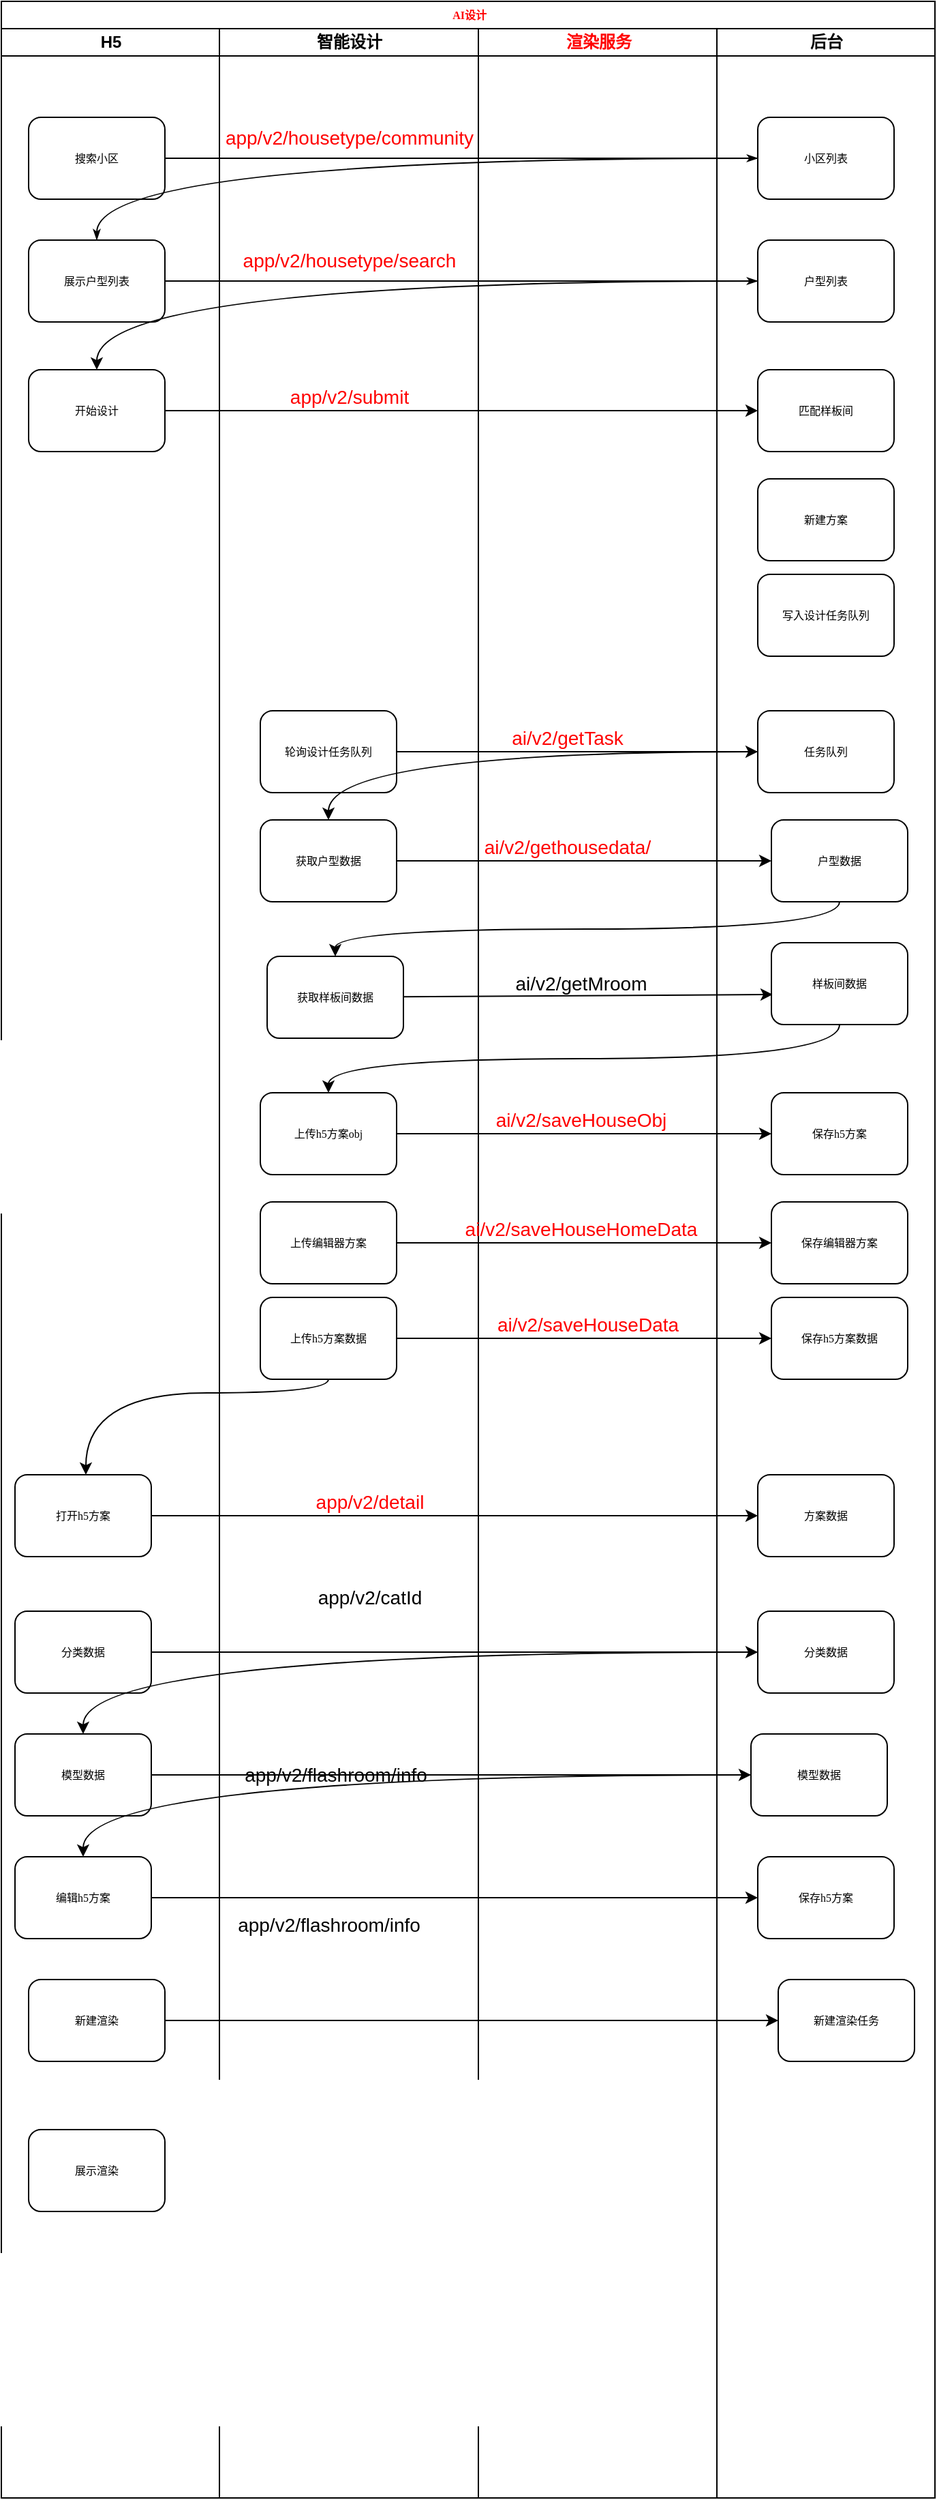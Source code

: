 <mxfile version="15.5.9" type="github">
  <diagram name="Page-1" id="74e2e168-ea6b-b213-b513-2b3c1d86103e">
    <mxGraphModel dx="1422" dy="762" grid="1" gridSize="10" guides="1" tooltips="1" connect="1" arrows="1" fold="1" page="1" pageScale="1" pageWidth="1100" pageHeight="850" background="none" math="0" shadow="0">
      <root>
        <mxCell id="0" />
        <mxCell id="1" parent="0" />
        <mxCell id="77e6c97f196da883-1" value="AI设计" style="swimlane;html=1;childLayout=stackLayout;startSize=20;rounded=0;shadow=0;labelBackgroundColor=none;strokeWidth=1;fontFamily=Verdana;fontSize=8;align=center;fontColor=#FF0000;" parent="1" vertex="1">
          <mxGeometry x="70" y="90" width="685" height="1830" as="geometry" />
        </mxCell>
        <mxCell id="77e6c97f196da883-2" value="H5" style="swimlane;html=1;startSize=20;" parent="77e6c97f196da883-1" vertex="1">
          <mxGeometry y="20" width="160" height="1810" as="geometry" />
        </mxCell>
        <mxCell id="77e6c97f196da883-8" value="搜索小区" style="rounded=1;whiteSpace=wrap;html=1;shadow=0;labelBackgroundColor=none;strokeWidth=1;fontFamily=Verdana;fontSize=8;align=center;" parent="77e6c97f196da883-2" vertex="1">
          <mxGeometry x="20" y="65" width="100" height="60" as="geometry" />
        </mxCell>
        <mxCell id="77e6c97f196da883-9" value="展示户型列表" style="rounded=1;whiteSpace=wrap;html=1;shadow=0;labelBackgroundColor=none;strokeWidth=1;fontFamily=Verdana;fontSize=8;align=center;" parent="77e6c97f196da883-2" vertex="1">
          <mxGeometry x="20" y="155" width="100" height="60" as="geometry" />
        </mxCell>
        <mxCell id="KAlr-dvwPTxB0jeQxBI7-6" value="开始设计" style="rounded=1;whiteSpace=wrap;html=1;shadow=0;labelBackgroundColor=none;strokeWidth=1;fontFamily=Verdana;fontSize=8;align=center;" parent="77e6c97f196da883-2" vertex="1">
          <mxGeometry x="20" y="250" width="100" height="60" as="geometry" />
        </mxCell>
        <mxCell id="KAlr-dvwPTxB0jeQxBI7-81" value="打开h5方案" style="rounded=1;whiteSpace=wrap;html=1;shadow=0;labelBackgroundColor=none;strokeWidth=1;fontFamily=Verdana;fontSize=8;align=center;" parent="77e6c97f196da883-2" vertex="1">
          <mxGeometry x="10" y="1060" width="100" height="60" as="geometry" />
        </mxCell>
        <mxCell id="KAlr-dvwPTxB0jeQxBI7-84" value="编辑h5方案" style="rounded=1;whiteSpace=wrap;html=1;shadow=0;labelBackgroundColor=none;strokeWidth=1;fontFamily=Verdana;fontSize=8;align=center;" parent="77e6c97f196da883-2" vertex="1">
          <mxGeometry x="10" y="1340" width="100" height="60" as="geometry" />
        </mxCell>
        <mxCell id="KAlr-dvwPTxB0jeQxBI7-91" value="新建渲染" style="rounded=1;whiteSpace=wrap;html=1;shadow=0;labelBackgroundColor=none;strokeWidth=1;fontFamily=Verdana;fontSize=8;align=center;" parent="77e6c97f196da883-2" vertex="1">
          <mxGeometry x="20" y="1430" width="100" height="60" as="geometry" />
        </mxCell>
        <mxCell id="KAlr-dvwPTxB0jeQxBI7-95" value="展示渲染" style="rounded=1;whiteSpace=wrap;html=1;shadow=0;labelBackgroundColor=none;strokeWidth=1;fontFamily=Verdana;fontSize=8;align=center;" parent="77e6c97f196da883-2" vertex="1">
          <mxGeometry x="20" y="1540" width="100" height="60" as="geometry" />
        </mxCell>
        <mxCell id="mwKDh4SGNrBJH1ZRy-xF-3" value="分类数据" style="rounded=1;whiteSpace=wrap;html=1;shadow=0;labelBackgroundColor=none;strokeWidth=1;fontFamily=Verdana;fontSize=8;align=center;" vertex="1" parent="77e6c97f196da883-2">
          <mxGeometry x="10" y="1160" width="100" height="60" as="geometry" />
        </mxCell>
        <mxCell id="mwKDh4SGNrBJH1ZRy-xF-7" value="模型数据" style="rounded=1;whiteSpace=wrap;html=1;shadow=0;labelBackgroundColor=none;strokeWidth=1;fontFamily=Verdana;fontSize=8;align=center;" vertex="1" parent="77e6c97f196da883-2">
          <mxGeometry x="10" y="1250" width="100" height="60" as="geometry" />
        </mxCell>
        <mxCell id="77e6c97f196da883-26" style="edgeStyle=orthogonalEdgeStyle;rounded=1;html=1;labelBackgroundColor=none;startArrow=none;startFill=0;startSize=5;endArrow=classicThin;endFill=1;endSize=5;jettySize=auto;orthogonalLoop=1;strokeWidth=1;fontFamily=Verdana;fontSize=8" parent="77e6c97f196da883-1" source="77e6c97f196da883-8" target="77e6c97f196da883-11" edge="1">
          <mxGeometry relative="1" as="geometry" />
        </mxCell>
        <mxCell id="77e6c97f196da883-27" style="edgeStyle=orthogonalEdgeStyle;rounded=1;html=1;labelBackgroundColor=none;startArrow=none;startFill=0;startSize=5;endArrow=classicThin;endFill=1;endSize=5;jettySize=auto;orthogonalLoop=1;strokeWidth=1;fontFamily=Verdana;fontSize=8;curved=1;" parent="77e6c97f196da883-1" source="77e6c97f196da883-11" target="77e6c97f196da883-9" edge="1">
          <mxGeometry relative="1" as="geometry" />
        </mxCell>
        <mxCell id="77e6c97f196da883-28" style="edgeStyle=orthogonalEdgeStyle;rounded=1;html=1;labelBackgroundColor=none;startArrow=none;startFill=0;startSize=5;endArrow=classicThin;endFill=1;endSize=5;jettySize=auto;orthogonalLoop=1;strokeWidth=1;fontFamily=Verdana;fontSize=8;entryX=0;entryY=0.5;entryDx=0;entryDy=0;" parent="77e6c97f196da883-1" source="77e6c97f196da883-9" target="KAlr-dvwPTxB0jeQxBI7-2" edge="1">
          <mxGeometry relative="1" as="geometry">
            <mxPoint x="355" y="205" as="targetPoint" />
          </mxGeometry>
        </mxCell>
        <mxCell id="77e6c97f196da883-3" value="智能设计" style="swimlane;html=1;startSize=20;" parent="77e6c97f196da883-1" vertex="1">
          <mxGeometry x="160" y="20" width="190" height="1810" as="geometry" />
        </mxCell>
        <mxCell id="KAlr-dvwPTxB0jeQxBI7-1" value="app/v2/housetype/community" style="text;html=1;align=center;verticalAlign=middle;resizable=0;points=[];autosize=1;strokeColor=none;fillColor=none;fontColor=#FF0000;fontSize=14;" parent="77e6c97f196da883-3" vertex="1">
          <mxGeometry x="-5" y="70" width="200" height="20" as="geometry" />
        </mxCell>
        <mxCell id="KAlr-dvwPTxB0jeQxBI7-3" value="app/v2/housetype/search" style="text;html=1;align=center;verticalAlign=middle;resizable=0;points=[];autosize=1;strokeColor=none;fillColor=none;fontColor=#FF0000;fontSize=14;" parent="77e6c97f196da883-3" vertex="1">
          <mxGeometry x="10" y="160" width="170" height="20" as="geometry" />
        </mxCell>
        <mxCell id="KAlr-dvwPTxB0jeQxBI7-13" value="轮询设计任务队列" style="rounded=1;whiteSpace=wrap;html=1;shadow=0;labelBackgroundColor=none;strokeWidth=1;fontFamily=Verdana;fontSize=8;align=center;" parent="77e6c97f196da883-3" vertex="1">
          <mxGeometry x="30" y="500" width="100" height="60" as="geometry" />
        </mxCell>
        <mxCell id="KAlr-dvwPTxB0jeQxBI7-15" value="app/v2/submit" style="text;html=1;align=center;verticalAlign=middle;resizable=0;points=[];autosize=1;strokeColor=none;fillColor=none;fontSize=14;fontColor=#FF0000;" parent="77e6c97f196da883-3" vertex="1">
          <mxGeometry x="45" y="260" width="100" height="20" as="geometry" />
        </mxCell>
        <mxCell id="KAlr-dvwPTxB0jeQxBI7-19" value="获取户型数据" style="rounded=1;whiteSpace=wrap;html=1;shadow=0;labelBackgroundColor=none;strokeWidth=1;fontFamily=Verdana;fontSize=8;align=center;" parent="77e6c97f196da883-3" vertex="1">
          <mxGeometry x="30" y="580" width="100" height="60" as="geometry" />
        </mxCell>
        <mxCell id="KAlr-dvwPTxB0jeQxBI7-49" value="获取样板间数据" style="rounded=1;whiteSpace=wrap;html=1;shadow=0;labelBackgroundColor=none;strokeWidth=1;fontFamily=Verdana;fontSize=8;align=center;" parent="77e6c97f196da883-3" vertex="1">
          <mxGeometry x="35" y="680" width="100" height="60" as="geometry" />
        </mxCell>
        <mxCell id="KAlr-dvwPTxB0jeQxBI7-62" value="上传h5方案obj" style="rounded=1;whiteSpace=wrap;html=1;shadow=0;labelBackgroundColor=none;strokeWidth=1;fontFamily=Verdana;fontSize=8;align=center;" parent="77e6c97f196da883-3" vertex="1">
          <mxGeometry x="30" y="780" width="100" height="60" as="geometry" />
        </mxCell>
        <mxCell id="KAlr-dvwPTxB0jeQxBI7-65" value="上传编辑器方案" style="rounded=1;whiteSpace=wrap;html=1;shadow=0;labelBackgroundColor=none;strokeWidth=1;fontFamily=Verdana;fontSize=8;align=center;" parent="77e6c97f196da883-3" vertex="1">
          <mxGeometry x="30" y="860" width="100" height="60" as="geometry" />
        </mxCell>
        <mxCell id="KAlr-dvwPTxB0jeQxBI7-67" value="上传h5方案数据" style="rounded=1;whiteSpace=wrap;html=1;shadow=0;labelBackgroundColor=none;strokeWidth=1;fontFamily=Verdana;fontSize=8;align=center;" parent="77e6c97f196da883-3" vertex="1">
          <mxGeometry x="30" y="930" width="100" height="60" as="geometry" />
        </mxCell>
        <mxCell id="KAlr-dvwPTxB0jeQxBI7-86" value="app/v2/flashroom/info" style="text;html=1;align=center;verticalAlign=middle;resizable=0;points=[];autosize=1;strokeColor=none;fillColor=none;fontSize=14;" parent="77e6c97f196da883-3" vertex="1">
          <mxGeometry x="10" y="1270" width="150" height="20" as="geometry" />
        </mxCell>
        <mxCell id="KAlr-dvwPTxB0jeQxBI7-90" value="app/v2/detail" style="text;html=1;align=center;verticalAlign=middle;resizable=0;points=[];autosize=1;strokeColor=none;fillColor=none;fontSize=14;fontColor=#FF0000;" parent="77e6c97f196da883-3" vertex="1">
          <mxGeometry x="65" y="1070" width="90" height="20" as="geometry" />
        </mxCell>
        <mxCell id="KAlr-dvwPTxB0jeQxBI7-94" value="app/v2/flashroom/info" style="text;html=1;align=center;verticalAlign=middle;resizable=0;points=[];autosize=1;strokeColor=none;fillColor=none;fontSize=14;" parent="77e6c97f196da883-3" vertex="1">
          <mxGeometry x="5" y="1380" width="150" height="20" as="geometry" />
        </mxCell>
        <mxCell id="mwKDh4SGNrBJH1ZRy-xF-6" value="app/v2/catId" style="text;html=1;align=center;verticalAlign=middle;resizable=0;points=[];autosize=1;strokeColor=none;fillColor=none;fontSize=14;" vertex="1" parent="77e6c97f196da883-3">
          <mxGeometry x="65" y="1140" width="90" height="20" as="geometry" />
        </mxCell>
        <mxCell id="77e6c97f196da883-4" value="渲染服务" style="swimlane;html=1;startSize=20;fontColor=#FF0000;" parent="77e6c97f196da883-1" vertex="1">
          <mxGeometry x="350" y="20" width="175" height="1810" as="geometry" />
        </mxCell>
        <mxCell id="KAlr-dvwPTxB0jeQxBI7-21" value="ai/v2/gethousedata/" style="text;html=1;align=center;verticalAlign=middle;resizable=0;points=[];autosize=1;strokeColor=none;fillColor=none;fontSize=14;fontColor=#FF0000;" parent="77e6c97f196da883-4" vertex="1">
          <mxGeometry x="-5" y="590" width="140" height="20" as="geometry" />
        </mxCell>
        <mxCell id="KAlr-dvwPTxB0jeQxBI7-54" value="ai/v2/getMroom" style="text;html=1;align=center;verticalAlign=middle;resizable=0;points=[];autosize=1;strokeColor=none;fillColor=none;fontSize=14;" parent="77e6c97f196da883-4" vertex="1">
          <mxGeometry x="20" y="690" width="110" height="20" as="geometry" />
        </mxCell>
        <mxCell id="KAlr-dvwPTxB0jeQxBI7-75" value="ai/v2/saveHouseObj" style="text;html=1;align=center;verticalAlign=middle;resizable=0;points=[];autosize=1;strokeColor=none;fillColor=none;fontSize=14;fontColor=#FF0000;" parent="77e6c97f196da883-4" vertex="1">
          <mxGeometry x="5" y="790" width="140" height="20" as="geometry" />
        </mxCell>
        <mxCell id="KAlr-dvwPTxB0jeQxBI7-76" value="ai/v2/saveHouseHomeData" style="text;html=1;align=center;verticalAlign=middle;resizable=0;points=[];autosize=1;strokeColor=none;fillColor=none;fontSize=14;fontColor=#FF0000;" parent="77e6c97f196da883-4" vertex="1">
          <mxGeometry x="-20" y="870" width="190" height="20" as="geometry" />
        </mxCell>
        <mxCell id="KAlr-dvwPTxB0jeQxBI7-79" value="ai/v2/saveHouseData" style="text;html=1;align=center;verticalAlign=middle;resizable=0;points=[];autosize=1;strokeColor=none;fillColor=none;fontSize=14;fontColor=#FF0000;" parent="77e6c97f196da883-4" vertex="1">
          <mxGeometry x="5" y="940" width="150" height="20" as="geometry" />
        </mxCell>
        <mxCell id="KAlr-dvwPTxB0jeQxBI7-99" value="ai/v2/getTask" style="text;html=1;align=center;verticalAlign=middle;resizable=0;points=[];autosize=1;strokeColor=none;fillColor=none;fontSize=14;fontColor=#FF0000;" parent="77e6c97f196da883-4" vertex="1">
          <mxGeometry x="15" y="510" width="100" height="20" as="geometry" />
        </mxCell>
        <mxCell id="KAlr-dvwPTxB0jeQxBI7-7" style="rounded=0;orthogonalLoop=1;jettySize=auto;html=1;entryX=0.5;entryY=0;entryDx=0;entryDy=0;edgeStyle=orthogonalEdgeStyle;curved=1;" parent="77e6c97f196da883-1" source="KAlr-dvwPTxB0jeQxBI7-2" target="KAlr-dvwPTxB0jeQxBI7-6" edge="1">
          <mxGeometry relative="1" as="geometry" />
        </mxCell>
        <mxCell id="KAlr-dvwPTxB0jeQxBI7-10" style="edgeStyle=orthogonalEdgeStyle;curved=1;rounded=0;orthogonalLoop=1;jettySize=auto;html=1;" parent="77e6c97f196da883-1" source="KAlr-dvwPTxB0jeQxBI7-6" target="KAlr-dvwPTxB0jeQxBI7-9" edge="1">
          <mxGeometry relative="1" as="geometry" />
        </mxCell>
        <mxCell id="KAlr-dvwPTxB0jeQxBI7-17" style="edgeStyle=orthogonalEdgeStyle;curved=1;rounded=0;orthogonalLoop=1;jettySize=auto;html=1;entryX=0;entryY=0.5;entryDx=0;entryDy=0;exitX=1;exitY=0.5;exitDx=0;exitDy=0;" parent="77e6c97f196da883-1" source="KAlr-dvwPTxB0jeQxBI7-19" target="KAlr-dvwPTxB0jeQxBI7-16" edge="1">
          <mxGeometry relative="1" as="geometry" />
        </mxCell>
        <mxCell id="KAlr-dvwPTxB0jeQxBI7-50" style="edgeStyle=orthogonalEdgeStyle;curved=1;rounded=0;orthogonalLoop=1;jettySize=auto;html=1;exitX=0.5;exitY=1;exitDx=0;exitDy=0;" parent="77e6c97f196da883-1" source="KAlr-dvwPTxB0jeQxBI7-16" target="KAlr-dvwPTxB0jeQxBI7-49" edge="1">
          <mxGeometry relative="1" as="geometry" />
        </mxCell>
        <mxCell id="KAlr-dvwPTxB0jeQxBI7-53" style="rounded=0;orthogonalLoop=1;jettySize=auto;html=1;entryX=0.01;entryY=0.633;entryDx=0;entryDy=0;entryPerimeter=0;" parent="77e6c97f196da883-1" source="KAlr-dvwPTxB0jeQxBI7-49" target="KAlr-dvwPTxB0jeQxBI7-51" edge="1">
          <mxGeometry relative="1" as="geometry" />
        </mxCell>
        <mxCell id="KAlr-dvwPTxB0jeQxBI7-64" style="edgeStyle=none;rounded=0;orthogonalLoop=1;jettySize=auto;html=1;entryX=0;entryY=0.5;entryDx=0;entryDy=0;" parent="77e6c97f196da883-1" source="KAlr-dvwPTxB0jeQxBI7-62" target="KAlr-dvwPTxB0jeQxBI7-63" edge="1">
          <mxGeometry relative="1" as="geometry" />
        </mxCell>
        <mxCell id="KAlr-dvwPTxB0jeQxBI7-70" style="edgeStyle=none;rounded=0;orthogonalLoop=1;jettySize=auto;html=1;entryX=0;entryY=0.5;entryDx=0;entryDy=0;" parent="77e6c97f196da883-1" source="KAlr-dvwPTxB0jeQxBI7-65" target="KAlr-dvwPTxB0jeQxBI7-66" edge="1">
          <mxGeometry relative="1" as="geometry" />
        </mxCell>
        <mxCell id="KAlr-dvwPTxB0jeQxBI7-71" style="edgeStyle=none;rounded=0;orthogonalLoop=1;jettySize=auto;html=1;entryX=0;entryY=0.5;entryDx=0;entryDy=0;" parent="77e6c97f196da883-1" source="KAlr-dvwPTxB0jeQxBI7-67" target="KAlr-dvwPTxB0jeQxBI7-68" edge="1">
          <mxGeometry relative="1" as="geometry" />
        </mxCell>
        <mxCell id="KAlr-dvwPTxB0jeQxBI7-77" style="edgeStyle=orthogonalEdgeStyle;rounded=0;orthogonalLoop=1;jettySize=auto;html=1;entryX=0.5;entryY=0;entryDx=0;entryDy=0;curved=1;exitX=0.5;exitY=1;exitDx=0;exitDy=0;" parent="77e6c97f196da883-1" source="KAlr-dvwPTxB0jeQxBI7-51" target="KAlr-dvwPTxB0jeQxBI7-62" edge="1">
          <mxGeometry relative="1" as="geometry" />
        </mxCell>
        <mxCell id="KAlr-dvwPTxB0jeQxBI7-85" style="edgeStyle=orthogonalEdgeStyle;curved=1;rounded=0;orthogonalLoop=1;jettySize=auto;html=1;entryX=0;entryY=0.5;entryDx=0;entryDy=0;" parent="77e6c97f196da883-1" source="KAlr-dvwPTxB0jeQxBI7-84" target="KAlr-dvwPTxB0jeQxBI7-83" edge="1">
          <mxGeometry relative="1" as="geometry" />
        </mxCell>
        <mxCell id="KAlr-dvwPTxB0jeQxBI7-88" style="edgeStyle=orthogonalEdgeStyle;curved=1;rounded=0;orthogonalLoop=1;jettySize=auto;html=1;" parent="77e6c97f196da883-1" source="KAlr-dvwPTxB0jeQxBI7-81" target="KAlr-dvwPTxB0jeQxBI7-87" edge="1">
          <mxGeometry relative="1" as="geometry" />
        </mxCell>
        <mxCell id="KAlr-dvwPTxB0jeQxBI7-93" style="edgeStyle=orthogonalEdgeStyle;curved=1;rounded=0;orthogonalLoop=1;jettySize=auto;html=1;entryX=0;entryY=0.5;entryDx=0;entryDy=0;" parent="77e6c97f196da883-1" source="KAlr-dvwPTxB0jeQxBI7-91" target="KAlr-dvwPTxB0jeQxBI7-92" edge="1">
          <mxGeometry relative="1" as="geometry" />
        </mxCell>
        <mxCell id="KAlr-dvwPTxB0jeQxBI7-97" style="edgeStyle=orthogonalEdgeStyle;curved=1;rounded=0;orthogonalLoop=1;jettySize=auto;html=1;entryX=0;entryY=0.5;entryDx=0;entryDy=0;fontColor=#FF0000;" parent="77e6c97f196da883-1" source="KAlr-dvwPTxB0jeQxBI7-13" target="KAlr-dvwPTxB0jeQxBI7-96" edge="1">
          <mxGeometry relative="1" as="geometry" />
        </mxCell>
        <mxCell id="KAlr-dvwPTxB0jeQxBI7-98" style="edgeStyle=orthogonalEdgeStyle;curved=1;rounded=0;orthogonalLoop=1;jettySize=auto;html=1;entryX=0.5;entryY=0;entryDx=0;entryDy=0;fontColor=#FF0000;" parent="77e6c97f196da883-1" source="KAlr-dvwPTxB0jeQxBI7-96" target="KAlr-dvwPTxB0jeQxBI7-19" edge="1">
          <mxGeometry relative="1" as="geometry" />
        </mxCell>
        <mxCell id="mwKDh4SGNrBJH1ZRy-xF-2" style="edgeStyle=orthogonalEdgeStyle;rounded=0;orthogonalLoop=1;jettySize=auto;html=1;fontSize=14;fontColor=#FF0000;curved=1;" edge="1" parent="77e6c97f196da883-1" source="KAlr-dvwPTxB0jeQxBI7-67" target="KAlr-dvwPTxB0jeQxBI7-81">
          <mxGeometry relative="1" as="geometry">
            <mxPoint x="62" y="1060" as="targetPoint" />
            <Array as="points">
              <mxPoint x="240" y="1020" />
              <mxPoint x="62" y="1020" />
            </Array>
          </mxGeometry>
        </mxCell>
        <mxCell id="mwKDh4SGNrBJH1ZRy-xF-5" style="edgeStyle=orthogonalEdgeStyle;curved=1;rounded=0;orthogonalLoop=1;jettySize=auto;html=1;fontSize=14;fontColor=#FF0000;" edge="1" parent="77e6c97f196da883-1" source="mwKDh4SGNrBJH1ZRy-xF-3" target="mwKDh4SGNrBJH1ZRy-xF-4">
          <mxGeometry relative="1" as="geometry" />
        </mxCell>
        <mxCell id="mwKDh4SGNrBJH1ZRy-xF-10" style="edgeStyle=orthogonalEdgeStyle;curved=1;rounded=0;orthogonalLoop=1;jettySize=auto;html=1;entryX=0.5;entryY=0;entryDx=0;entryDy=0;fontSize=14;fontColor=#FF0000;" edge="1" parent="77e6c97f196da883-1" source="mwKDh4SGNrBJH1ZRy-xF-9" target="KAlr-dvwPTxB0jeQxBI7-84">
          <mxGeometry relative="1" as="geometry" />
        </mxCell>
        <mxCell id="77e6c97f196da883-5" value="后台" style="swimlane;html=1;startSize=20;" parent="77e6c97f196da883-1" vertex="1">
          <mxGeometry x="525" y="20" width="160" height="1810" as="geometry" />
        </mxCell>
        <mxCell id="77e6c97f196da883-11" value="小区列表" style="rounded=1;whiteSpace=wrap;html=1;shadow=0;labelBackgroundColor=none;strokeWidth=1;fontFamily=Verdana;fontSize=8;align=center;" parent="77e6c97f196da883-5" vertex="1">
          <mxGeometry x="30" y="65" width="100" height="60" as="geometry" />
        </mxCell>
        <mxCell id="KAlr-dvwPTxB0jeQxBI7-2" value="户型列表" style="rounded=1;whiteSpace=wrap;html=1;shadow=0;labelBackgroundColor=none;strokeWidth=1;fontFamily=Verdana;fontSize=8;align=center;" parent="77e6c97f196da883-5" vertex="1">
          <mxGeometry x="30" y="155" width="100" height="60" as="geometry" />
        </mxCell>
        <mxCell id="KAlr-dvwPTxB0jeQxBI7-9" value="匹配样板间" style="rounded=1;whiteSpace=wrap;html=1;shadow=0;labelBackgroundColor=none;strokeWidth=1;fontFamily=Verdana;fontSize=8;align=center;" parent="77e6c97f196da883-5" vertex="1">
          <mxGeometry x="30" y="250" width="100" height="60" as="geometry" />
        </mxCell>
        <mxCell id="KAlr-dvwPTxB0jeQxBI7-11" value="新建方案" style="rounded=1;whiteSpace=wrap;html=1;shadow=0;labelBackgroundColor=none;strokeWidth=1;fontFamily=Verdana;fontSize=8;align=center;" parent="77e6c97f196da883-5" vertex="1">
          <mxGeometry x="30" y="330" width="100" height="60" as="geometry" />
        </mxCell>
        <mxCell id="KAlr-dvwPTxB0jeQxBI7-12" value="写入设计任务队列" style="rounded=1;whiteSpace=wrap;html=1;shadow=0;labelBackgroundColor=none;strokeWidth=1;fontFamily=Verdana;fontSize=8;align=center;" parent="77e6c97f196da883-5" vertex="1">
          <mxGeometry x="30" y="400" width="100" height="60" as="geometry" />
        </mxCell>
        <mxCell id="KAlr-dvwPTxB0jeQxBI7-16" value="户型数据" style="rounded=1;whiteSpace=wrap;html=1;shadow=0;labelBackgroundColor=none;strokeWidth=1;fontFamily=Verdana;fontSize=8;align=center;" parent="77e6c97f196da883-5" vertex="1">
          <mxGeometry x="40" y="580" width="100" height="60" as="geometry" />
        </mxCell>
        <mxCell id="KAlr-dvwPTxB0jeQxBI7-51" value="样板间数据" style="rounded=1;whiteSpace=wrap;html=1;shadow=0;labelBackgroundColor=none;strokeWidth=1;fontFamily=Verdana;fontSize=8;align=center;" parent="77e6c97f196da883-5" vertex="1">
          <mxGeometry x="40" y="670" width="100" height="60" as="geometry" />
        </mxCell>
        <mxCell id="KAlr-dvwPTxB0jeQxBI7-63" value="保存h5方案" style="rounded=1;whiteSpace=wrap;html=1;shadow=0;labelBackgroundColor=none;strokeWidth=1;fontFamily=Verdana;fontSize=8;align=center;" parent="77e6c97f196da883-5" vertex="1">
          <mxGeometry x="40" y="780" width="100" height="60" as="geometry" />
        </mxCell>
        <mxCell id="KAlr-dvwPTxB0jeQxBI7-66" value="保存编辑器方案" style="rounded=1;whiteSpace=wrap;html=1;shadow=0;labelBackgroundColor=none;strokeWidth=1;fontFamily=Verdana;fontSize=8;align=center;" parent="77e6c97f196da883-5" vertex="1">
          <mxGeometry x="40" y="860" width="100" height="60" as="geometry" />
        </mxCell>
        <mxCell id="KAlr-dvwPTxB0jeQxBI7-68" value="保存h5方案数据" style="rounded=1;whiteSpace=wrap;html=1;shadow=0;labelBackgroundColor=none;strokeWidth=1;fontFamily=Verdana;fontSize=8;align=center;" parent="77e6c97f196da883-5" vertex="1">
          <mxGeometry x="40" y="930" width="100" height="60" as="geometry" />
        </mxCell>
        <mxCell id="KAlr-dvwPTxB0jeQxBI7-83" value="保存h5方案" style="rounded=1;whiteSpace=wrap;html=1;shadow=0;labelBackgroundColor=none;strokeWidth=1;fontFamily=Verdana;fontSize=8;align=center;" parent="77e6c97f196da883-5" vertex="1">
          <mxGeometry x="30" y="1340" width="100" height="60" as="geometry" />
        </mxCell>
        <mxCell id="KAlr-dvwPTxB0jeQxBI7-87" value="方案数据" style="rounded=1;whiteSpace=wrap;html=1;shadow=0;labelBackgroundColor=none;strokeWidth=1;fontFamily=Verdana;fontSize=8;align=center;" parent="77e6c97f196da883-5" vertex="1">
          <mxGeometry x="30" y="1060" width="100" height="60" as="geometry" />
        </mxCell>
        <mxCell id="KAlr-dvwPTxB0jeQxBI7-92" value="新建渲染任务" style="rounded=1;whiteSpace=wrap;html=1;shadow=0;labelBackgroundColor=none;strokeWidth=1;fontFamily=Verdana;fontSize=8;align=center;" parent="77e6c97f196da883-5" vertex="1">
          <mxGeometry x="45" y="1430" width="100" height="60" as="geometry" />
        </mxCell>
        <mxCell id="KAlr-dvwPTxB0jeQxBI7-96" value="任务队列" style="rounded=1;whiteSpace=wrap;html=1;shadow=0;labelBackgroundColor=none;strokeWidth=1;fontFamily=Verdana;fontSize=8;align=center;" parent="77e6c97f196da883-5" vertex="1">
          <mxGeometry x="30" y="500" width="100" height="60" as="geometry" />
        </mxCell>
        <mxCell id="mwKDh4SGNrBJH1ZRy-xF-4" value="分类数据" style="rounded=1;whiteSpace=wrap;html=1;shadow=0;labelBackgroundColor=none;strokeWidth=1;fontFamily=Verdana;fontSize=8;align=center;" vertex="1" parent="77e6c97f196da883-5">
          <mxGeometry x="30" y="1160" width="100" height="60" as="geometry" />
        </mxCell>
        <mxCell id="mwKDh4SGNrBJH1ZRy-xF-9" value="模型数据" style="rounded=1;whiteSpace=wrap;html=1;shadow=0;labelBackgroundColor=none;strokeWidth=1;fontFamily=Verdana;fontSize=8;align=center;" vertex="1" parent="77e6c97f196da883-5">
          <mxGeometry x="25" y="1250" width="100" height="60" as="geometry" />
        </mxCell>
        <mxCell id="mwKDh4SGNrBJH1ZRy-xF-16" style="edgeStyle=orthogonalEdgeStyle;curved=1;rounded=0;orthogonalLoop=1;jettySize=auto;html=1;fontSize=14;fontColor=#FF0000;" edge="1" parent="77e6c97f196da883-1" source="mwKDh4SGNrBJH1ZRy-xF-4" target="mwKDh4SGNrBJH1ZRy-xF-7">
          <mxGeometry relative="1" as="geometry" />
        </mxCell>
        <mxCell id="mwKDh4SGNrBJH1ZRy-xF-17" style="edgeStyle=orthogonalEdgeStyle;curved=1;rounded=0;orthogonalLoop=1;jettySize=auto;html=1;fontSize=14;fontColor=#FF0000;" edge="1" parent="77e6c97f196da883-1" source="mwKDh4SGNrBJH1ZRy-xF-7" target="mwKDh4SGNrBJH1ZRy-xF-9">
          <mxGeometry relative="1" as="geometry" />
        </mxCell>
      </root>
    </mxGraphModel>
  </diagram>
</mxfile>

